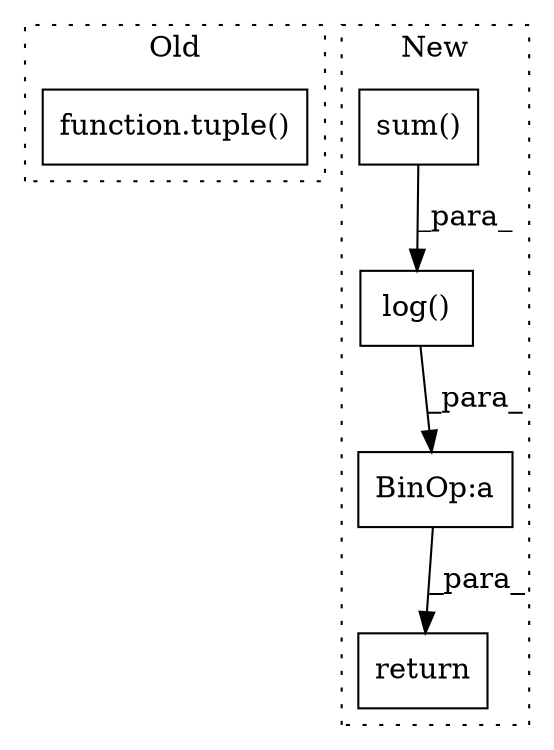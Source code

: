 digraph G {
subgraph cluster0 {
1 [label="function.tuple()" a="75" s="1541,1578" l="6,1" shape="box"];
label = "Old";
style="dotted";
}
subgraph cluster1 {
2 [label="sum()" a="75" s="1785,1804" l="7,1" shape="box"];
3 [label="log()" a="75" s="1778,1805" l="7,1" shape="box"];
4 [label="BinOp:a" a="82" s="1775" l="3" shape="box"];
5 [label="return" a="93" s="1731" l="7" shape="box"];
label = "New";
style="dotted";
}
2 -> 3 [label="_para_"];
3 -> 4 [label="_para_"];
4 -> 5 [label="_para_"];
}